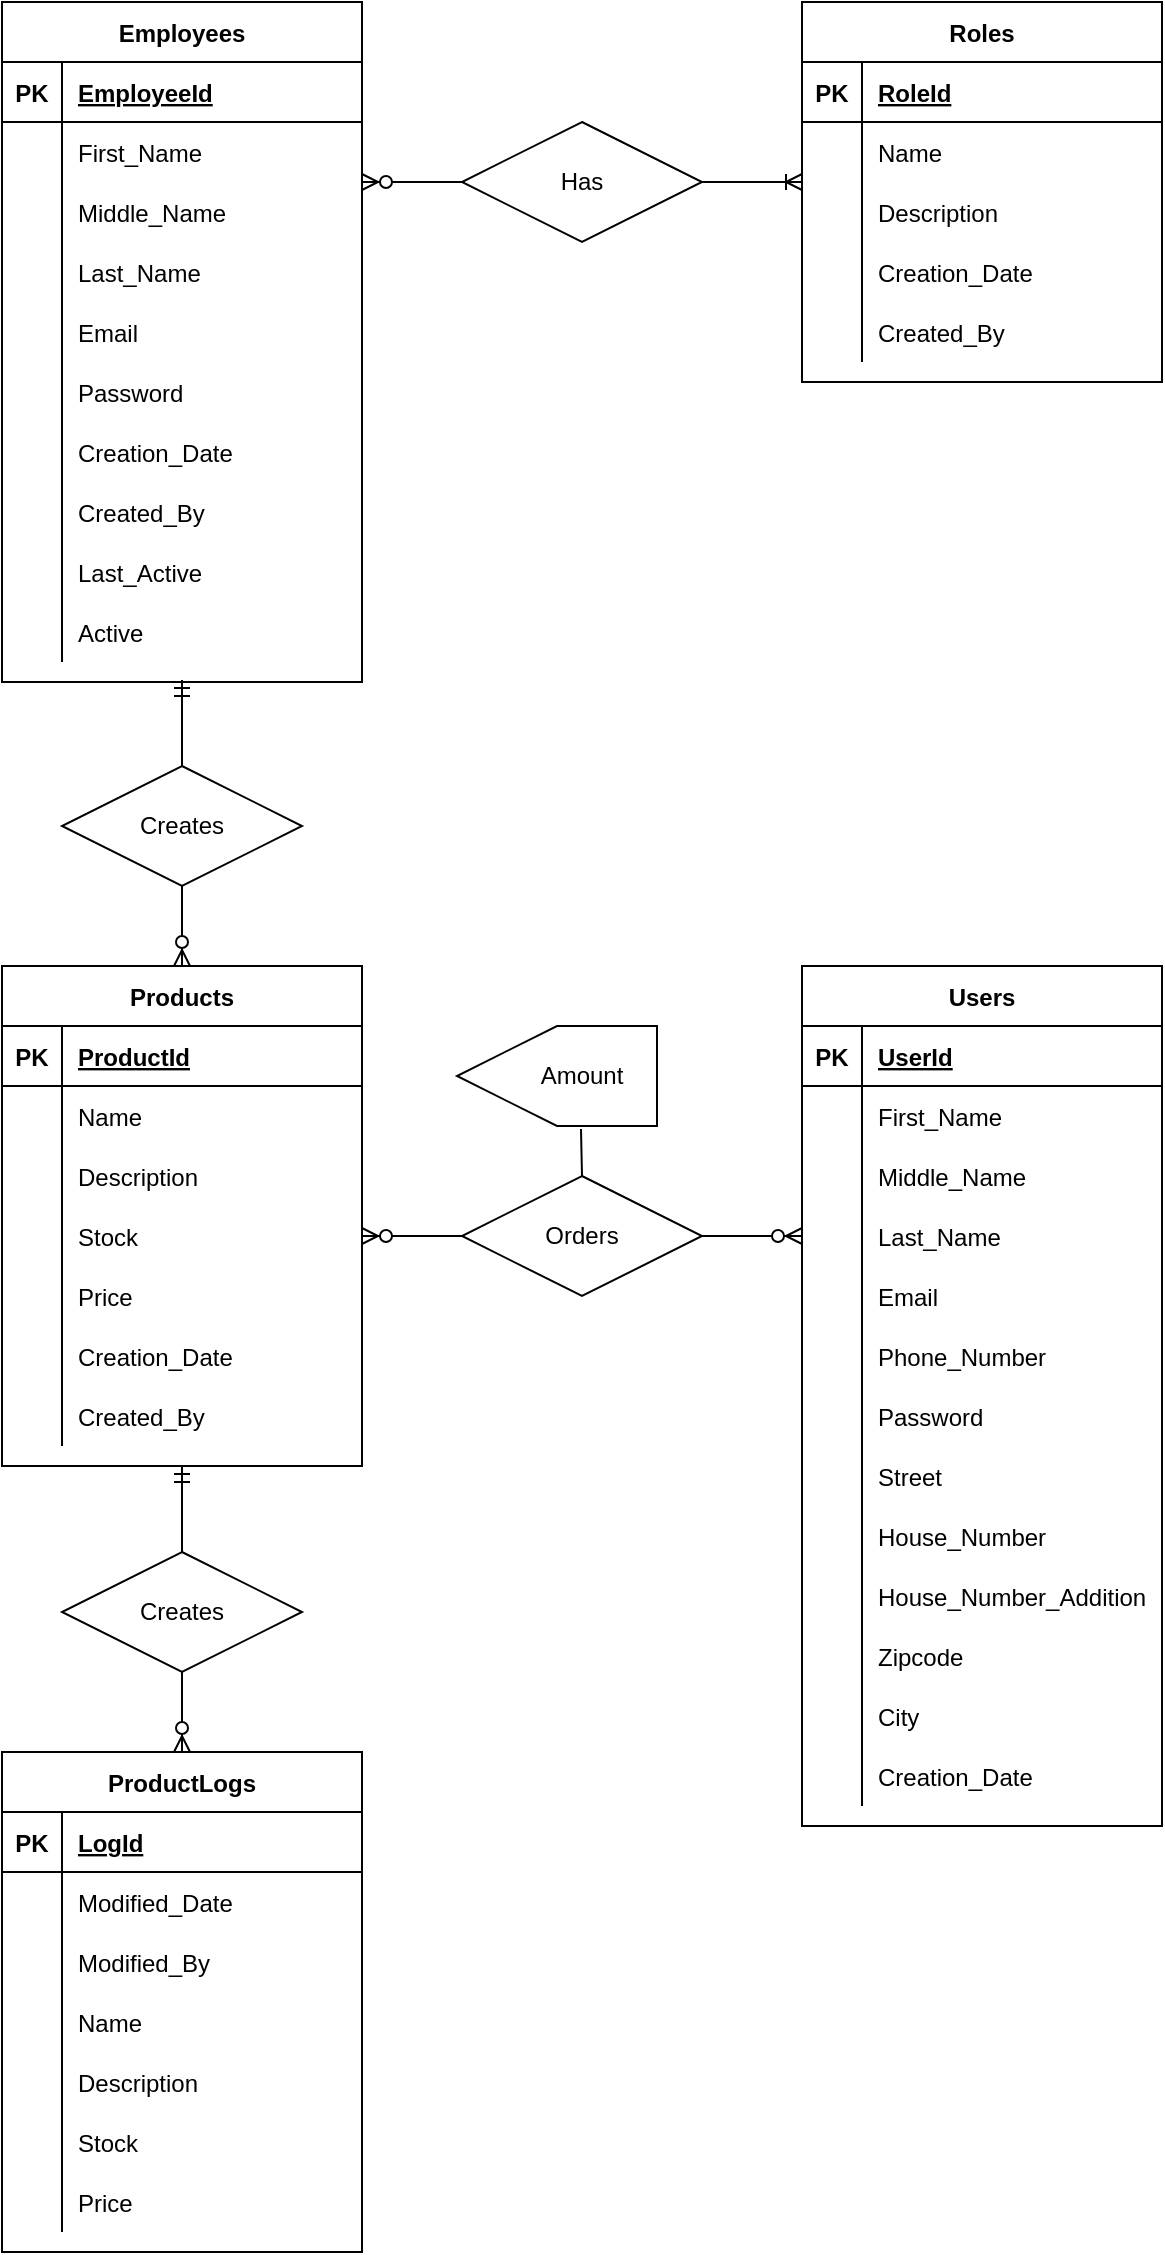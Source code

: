 <mxfile version="16.2.7" type="device"><diagram id="_Zger4VISy7Pmww8G07h" name="Page-1"><mxGraphModel dx="1284" dy="1162" grid="1" gridSize="10" guides="1" tooltips="1" connect="1" arrows="1" fold="1" page="1" pageScale="1" pageWidth="850" pageHeight="1100" math="0" shadow="0"><root><mxCell id="0"/><mxCell id="1" parent="0"/><mxCell id="qj6tdYfpitI4iJtTB6se-1" value="Employees" style="shape=table;startSize=30;container=1;collapsible=1;childLayout=tableLayout;fixedRows=1;rowLines=0;fontStyle=1;align=center;resizeLast=1;" vertex="1" parent="1"><mxGeometry x="40" y="40" width="180" height="340" as="geometry"/></mxCell><mxCell id="qj6tdYfpitI4iJtTB6se-2" value="" style="shape=tableRow;horizontal=0;startSize=0;swimlaneHead=0;swimlaneBody=0;fillColor=none;collapsible=0;dropTarget=0;points=[[0,0.5],[1,0.5]];portConstraint=eastwest;top=0;left=0;right=0;bottom=1;" vertex="1" parent="qj6tdYfpitI4iJtTB6se-1"><mxGeometry y="30" width="180" height="30" as="geometry"/></mxCell><mxCell id="qj6tdYfpitI4iJtTB6se-3" value="PK" style="shape=partialRectangle;connectable=0;fillColor=none;top=0;left=0;bottom=0;right=0;fontStyle=1;overflow=hidden;" vertex="1" parent="qj6tdYfpitI4iJtTB6se-2"><mxGeometry width="30" height="30" as="geometry"><mxRectangle width="30" height="30" as="alternateBounds"/></mxGeometry></mxCell><mxCell id="qj6tdYfpitI4iJtTB6se-4" value="EmployeeId" style="shape=partialRectangle;connectable=0;fillColor=none;top=0;left=0;bottom=0;right=0;align=left;spacingLeft=6;fontStyle=5;overflow=hidden;" vertex="1" parent="qj6tdYfpitI4iJtTB6se-2"><mxGeometry x="30" width="150" height="30" as="geometry"><mxRectangle width="150" height="30" as="alternateBounds"/></mxGeometry></mxCell><mxCell id="qj6tdYfpitI4iJtTB6se-5" value="" style="shape=tableRow;horizontal=0;startSize=0;swimlaneHead=0;swimlaneBody=0;fillColor=none;collapsible=0;dropTarget=0;points=[[0,0.5],[1,0.5]];portConstraint=eastwest;top=0;left=0;right=0;bottom=0;" vertex="1" parent="qj6tdYfpitI4iJtTB6se-1"><mxGeometry y="60" width="180" height="30" as="geometry"/></mxCell><mxCell id="qj6tdYfpitI4iJtTB6se-6" value="" style="shape=partialRectangle;connectable=0;fillColor=none;top=0;left=0;bottom=0;right=0;editable=1;overflow=hidden;" vertex="1" parent="qj6tdYfpitI4iJtTB6se-5"><mxGeometry width="30" height="30" as="geometry"><mxRectangle width="30" height="30" as="alternateBounds"/></mxGeometry></mxCell><mxCell id="qj6tdYfpitI4iJtTB6se-7" value="First_Name" style="shape=partialRectangle;connectable=0;fillColor=none;top=0;left=0;bottom=0;right=0;align=left;spacingLeft=6;overflow=hidden;" vertex="1" parent="qj6tdYfpitI4iJtTB6se-5"><mxGeometry x="30" width="150" height="30" as="geometry"><mxRectangle width="150" height="30" as="alternateBounds"/></mxGeometry></mxCell><mxCell id="qj6tdYfpitI4iJtTB6se-8" value="" style="shape=tableRow;horizontal=0;startSize=0;swimlaneHead=0;swimlaneBody=0;fillColor=none;collapsible=0;dropTarget=0;points=[[0,0.5],[1,0.5]];portConstraint=eastwest;top=0;left=0;right=0;bottom=0;" vertex="1" parent="qj6tdYfpitI4iJtTB6se-1"><mxGeometry y="90" width="180" height="30" as="geometry"/></mxCell><mxCell id="qj6tdYfpitI4iJtTB6se-9" value="" style="shape=partialRectangle;connectable=0;fillColor=none;top=0;left=0;bottom=0;right=0;editable=1;overflow=hidden;" vertex="1" parent="qj6tdYfpitI4iJtTB6se-8"><mxGeometry width="30" height="30" as="geometry"><mxRectangle width="30" height="30" as="alternateBounds"/></mxGeometry></mxCell><mxCell id="qj6tdYfpitI4iJtTB6se-10" value="Middle_Name" style="shape=partialRectangle;connectable=0;fillColor=none;top=0;left=0;bottom=0;right=0;align=left;spacingLeft=6;overflow=hidden;" vertex="1" parent="qj6tdYfpitI4iJtTB6se-8"><mxGeometry x="30" width="150" height="30" as="geometry"><mxRectangle width="150" height="30" as="alternateBounds"/></mxGeometry></mxCell><mxCell id="qj6tdYfpitI4iJtTB6se-11" value="" style="shape=tableRow;horizontal=0;startSize=0;swimlaneHead=0;swimlaneBody=0;fillColor=none;collapsible=0;dropTarget=0;points=[[0,0.5],[1,0.5]];portConstraint=eastwest;top=0;left=0;right=0;bottom=0;" vertex="1" parent="qj6tdYfpitI4iJtTB6se-1"><mxGeometry y="120" width="180" height="30" as="geometry"/></mxCell><mxCell id="qj6tdYfpitI4iJtTB6se-12" value="" style="shape=partialRectangle;connectable=0;fillColor=none;top=0;left=0;bottom=0;right=0;editable=1;overflow=hidden;" vertex="1" parent="qj6tdYfpitI4iJtTB6se-11"><mxGeometry width="30" height="30" as="geometry"><mxRectangle width="30" height="30" as="alternateBounds"/></mxGeometry></mxCell><mxCell id="qj6tdYfpitI4iJtTB6se-13" value="Last_Name" style="shape=partialRectangle;connectable=0;fillColor=none;top=0;left=0;bottom=0;right=0;align=left;spacingLeft=6;overflow=hidden;" vertex="1" parent="qj6tdYfpitI4iJtTB6se-11"><mxGeometry x="30" width="150" height="30" as="geometry"><mxRectangle width="150" height="30" as="alternateBounds"/></mxGeometry></mxCell><mxCell id="qj6tdYfpitI4iJtTB6se-126" value="" style="shape=tableRow;horizontal=0;startSize=0;swimlaneHead=0;swimlaneBody=0;fillColor=none;collapsible=0;dropTarget=0;points=[[0,0.5],[1,0.5]];portConstraint=eastwest;top=0;left=0;right=0;bottom=0;" vertex="1" parent="qj6tdYfpitI4iJtTB6se-1"><mxGeometry y="150" width="180" height="30" as="geometry"/></mxCell><mxCell id="qj6tdYfpitI4iJtTB6se-127" value="" style="shape=partialRectangle;connectable=0;fillColor=none;top=0;left=0;bottom=0;right=0;editable=1;overflow=hidden;" vertex="1" parent="qj6tdYfpitI4iJtTB6se-126"><mxGeometry width="30" height="30" as="geometry"><mxRectangle width="30" height="30" as="alternateBounds"/></mxGeometry></mxCell><mxCell id="qj6tdYfpitI4iJtTB6se-128" value="Email" style="shape=partialRectangle;connectable=0;fillColor=none;top=0;left=0;bottom=0;right=0;align=left;spacingLeft=6;overflow=hidden;" vertex="1" parent="qj6tdYfpitI4iJtTB6se-126"><mxGeometry x="30" width="150" height="30" as="geometry"><mxRectangle width="150" height="30" as="alternateBounds"/></mxGeometry></mxCell><mxCell id="qj6tdYfpitI4iJtTB6se-129" value="" style="shape=tableRow;horizontal=0;startSize=0;swimlaneHead=0;swimlaneBody=0;fillColor=none;collapsible=0;dropTarget=0;points=[[0,0.5],[1,0.5]];portConstraint=eastwest;top=0;left=0;right=0;bottom=0;" vertex="1" parent="qj6tdYfpitI4iJtTB6se-1"><mxGeometry y="180" width="180" height="30" as="geometry"/></mxCell><mxCell id="qj6tdYfpitI4iJtTB6se-130" value="" style="shape=partialRectangle;connectable=0;fillColor=none;top=0;left=0;bottom=0;right=0;editable=1;overflow=hidden;" vertex="1" parent="qj6tdYfpitI4iJtTB6se-129"><mxGeometry width="30" height="30" as="geometry"><mxRectangle width="30" height="30" as="alternateBounds"/></mxGeometry></mxCell><mxCell id="qj6tdYfpitI4iJtTB6se-131" value="Password" style="shape=partialRectangle;connectable=0;fillColor=none;top=0;left=0;bottom=0;right=0;align=left;spacingLeft=6;overflow=hidden;" vertex="1" parent="qj6tdYfpitI4iJtTB6se-129"><mxGeometry x="30" width="150" height="30" as="geometry"><mxRectangle width="150" height="30" as="alternateBounds"/></mxGeometry></mxCell><mxCell id="qj6tdYfpitI4iJtTB6se-132" value="" style="shape=tableRow;horizontal=0;startSize=0;swimlaneHead=0;swimlaneBody=0;fillColor=none;collapsible=0;dropTarget=0;points=[[0,0.5],[1,0.5]];portConstraint=eastwest;top=0;left=0;right=0;bottom=0;" vertex="1" parent="qj6tdYfpitI4iJtTB6se-1"><mxGeometry y="210" width="180" height="30" as="geometry"/></mxCell><mxCell id="qj6tdYfpitI4iJtTB6se-133" value="" style="shape=partialRectangle;connectable=0;fillColor=none;top=0;left=0;bottom=0;right=0;editable=1;overflow=hidden;" vertex="1" parent="qj6tdYfpitI4iJtTB6se-132"><mxGeometry width="30" height="30" as="geometry"><mxRectangle width="30" height="30" as="alternateBounds"/></mxGeometry></mxCell><mxCell id="qj6tdYfpitI4iJtTB6se-134" value="Creation_Date" style="shape=partialRectangle;connectable=0;fillColor=none;top=0;left=0;bottom=0;right=0;align=left;spacingLeft=6;overflow=hidden;" vertex="1" parent="qj6tdYfpitI4iJtTB6se-132"><mxGeometry x="30" width="150" height="30" as="geometry"><mxRectangle width="150" height="30" as="alternateBounds"/></mxGeometry></mxCell><mxCell id="qj6tdYfpitI4iJtTB6se-135" value="" style="shape=tableRow;horizontal=0;startSize=0;swimlaneHead=0;swimlaneBody=0;fillColor=none;collapsible=0;dropTarget=0;points=[[0,0.5],[1,0.5]];portConstraint=eastwest;top=0;left=0;right=0;bottom=0;" vertex="1" parent="qj6tdYfpitI4iJtTB6se-1"><mxGeometry y="240" width="180" height="30" as="geometry"/></mxCell><mxCell id="qj6tdYfpitI4iJtTB6se-136" value="" style="shape=partialRectangle;connectable=0;fillColor=none;top=0;left=0;bottom=0;right=0;editable=1;overflow=hidden;" vertex="1" parent="qj6tdYfpitI4iJtTB6se-135"><mxGeometry width="30" height="30" as="geometry"><mxRectangle width="30" height="30" as="alternateBounds"/></mxGeometry></mxCell><mxCell id="qj6tdYfpitI4iJtTB6se-137" value="Created_By" style="shape=partialRectangle;connectable=0;fillColor=none;top=0;left=0;bottom=0;right=0;align=left;spacingLeft=6;overflow=hidden;" vertex="1" parent="qj6tdYfpitI4iJtTB6se-135"><mxGeometry x="30" width="150" height="30" as="geometry"><mxRectangle width="150" height="30" as="alternateBounds"/></mxGeometry></mxCell><mxCell id="qj6tdYfpitI4iJtTB6se-138" value="" style="shape=tableRow;horizontal=0;startSize=0;swimlaneHead=0;swimlaneBody=0;fillColor=none;collapsible=0;dropTarget=0;points=[[0,0.5],[1,0.5]];portConstraint=eastwest;top=0;left=0;right=0;bottom=0;" vertex="1" parent="qj6tdYfpitI4iJtTB6se-1"><mxGeometry y="270" width="180" height="30" as="geometry"/></mxCell><mxCell id="qj6tdYfpitI4iJtTB6se-139" value="" style="shape=partialRectangle;connectable=0;fillColor=none;top=0;left=0;bottom=0;right=0;editable=1;overflow=hidden;" vertex="1" parent="qj6tdYfpitI4iJtTB6se-138"><mxGeometry width="30" height="30" as="geometry"><mxRectangle width="30" height="30" as="alternateBounds"/></mxGeometry></mxCell><mxCell id="qj6tdYfpitI4iJtTB6se-140" value="Last_Active" style="shape=partialRectangle;connectable=0;fillColor=none;top=0;left=0;bottom=0;right=0;align=left;spacingLeft=6;overflow=hidden;" vertex="1" parent="qj6tdYfpitI4iJtTB6se-138"><mxGeometry x="30" width="150" height="30" as="geometry"><mxRectangle width="150" height="30" as="alternateBounds"/></mxGeometry></mxCell><mxCell id="qj6tdYfpitI4iJtTB6se-141" value="" style="shape=tableRow;horizontal=0;startSize=0;swimlaneHead=0;swimlaneBody=0;fillColor=none;collapsible=0;dropTarget=0;points=[[0,0.5],[1,0.5]];portConstraint=eastwest;top=0;left=0;right=0;bottom=0;" vertex="1" parent="qj6tdYfpitI4iJtTB6se-1"><mxGeometry y="300" width="180" height="30" as="geometry"/></mxCell><mxCell id="qj6tdYfpitI4iJtTB6se-142" value="" style="shape=partialRectangle;connectable=0;fillColor=none;top=0;left=0;bottom=0;right=0;editable=1;overflow=hidden;" vertex="1" parent="qj6tdYfpitI4iJtTB6se-141"><mxGeometry width="30" height="30" as="geometry"><mxRectangle width="30" height="30" as="alternateBounds"/></mxGeometry></mxCell><mxCell id="qj6tdYfpitI4iJtTB6se-143" value="Active" style="shape=partialRectangle;connectable=0;fillColor=none;top=0;left=0;bottom=0;right=0;align=left;spacingLeft=6;overflow=hidden;" vertex="1" parent="qj6tdYfpitI4iJtTB6se-141"><mxGeometry x="30" width="150" height="30" as="geometry"><mxRectangle width="150" height="30" as="alternateBounds"/></mxGeometry></mxCell><mxCell id="qj6tdYfpitI4iJtTB6se-14" value="Roles" style="shape=table;startSize=30;container=1;collapsible=1;childLayout=tableLayout;fixedRows=1;rowLines=0;fontStyle=1;align=center;resizeLast=1;" vertex="1" parent="1"><mxGeometry x="440" y="40" width="180" height="190" as="geometry"/></mxCell><mxCell id="qj6tdYfpitI4iJtTB6se-15" value="" style="shape=tableRow;horizontal=0;startSize=0;swimlaneHead=0;swimlaneBody=0;fillColor=none;collapsible=0;dropTarget=0;points=[[0,0.5],[1,0.5]];portConstraint=eastwest;top=0;left=0;right=0;bottom=1;" vertex="1" parent="qj6tdYfpitI4iJtTB6se-14"><mxGeometry y="30" width="180" height="30" as="geometry"/></mxCell><mxCell id="qj6tdYfpitI4iJtTB6se-16" value="PK" style="shape=partialRectangle;connectable=0;fillColor=none;top=0;left=0;bottom=0;right=0;fontStyle=1;overflow=hidden;" vertex="1" parent="qj6tdYfpitI4iJtTB6se-15"><mxGeometry width="30" height="30" as="geometry"><mxRectangle width="30" height="30" as="alternateBounds"/></mxGeometry></mxCell><mxCell id="qj6tdYfpitI4iJtTB6se-17" value="RoleId" style="shape=partialRectangle;connectable=0;fillColor=none;top=0;left=0;bottom=0;right=0;align=left;spacingLeft=6;fontStyle=5;overflow=hidden;" vertex="1" parent="qj6tdYfpitI4iJtTB6se-15"><mxGeometry x="30" width="150" height="30" as="geometry"><mxRectangle width="150" height="30" as="alternateBounds"/></mxGeometry></mxCell><mxCell id="qj6tdYfpitI4iJtTB6se-18" value="" style="shape=tableRow;horizontal=0;startSize=0;swimlaneHead=0;swimlaneBody=0;fillColor=none;collapsible=0;dropTarget=0;points=[[0,0.5],[1,0.5]];portConstraint=eastwest;top=0;left=0;right=0;bottom=0;" vertex="1" parent="qj6tdYfpitI4iJtTB6se-14"><mxGeometry y="60" width="180" height="30" as="geometry"/></mxCell><mxCell id="qj6tdYfpitI4iJtTB6se-19" value="" style="shape=partialRectangle;connectable=0;fillColor=none;top=0;left=0;bottom=0;right=0;editable=1;overflow=hidden;" vertex="1" parent="qj6tdYfpitI4iJtTB6se-18"><mxGeometry width="30" height="30" as="geometry"><mxRectangle width="30" height="30" as="alternateBounds"/></mxGeometry></mxCell><mxCell id="qj6tdYfpitI4iJtTB6se-20" value="Name" style="shape=partialRectangle;connectable=0;fillColor=none;top=0;left=0;bottom=0;right=0;align=left;spacingLeft=6;overflow=hidden;" vertex="1" parent="qj6tdYfpitI4iJtTB6se-18"><mxGeometry x="30" width="150" height="30" as="geometry"><mxRectangle width="150" height="30" as="alternateBounds"/></mxGeometry></mxCell><mxCell id="qj6tdYfpitI4iJtTB6se-21" value="" style="shape=tableRow;horizontal=0;startSize=0;swimlaneHead=0;swimlaneBody=0;fillColor=none;collapsible=0;dropTarget=0;points=[[0,0.5],[1,0.5]];portConstraint=eastwest;top=0;left=0;right=0;bottom=0;" vertex="1" parent="qj6tdYfpitI4iJtTB6se-14"><mxGeometry y="90" width="180" height="30" as="geometry"/></mxCell><mxCell id="qj6tdYfpitI4iJtTB6se-22" value="" style="shape=partialRectangle;connectable=0;fillColor=none;top=0;left=0;bottom=0;right=0;editable=1;overflow=hidden;" vertex="1" parent="qj6tdYfpitI4iJtTB6se-21"><mxGeometry width="30" height="30" as="geometry"><mxRectangle width="30" height="30" as="alternateBounds"/></mxGeometry></mxCell><mxCell id="qj6tdYfpitI4iJtTB6se-23" value="Description" style="shape=partialRectangle;connectable=0;fillColor=none;top=0;left=0;bottom=0;right=0;align=left;spacingLeft=6;overflow=hidden;" vertex="1" parent="qj6tdYfpitI4iJtTB6se-21"><mxGeometry x="30" width="150" height="30" as="geometry"><mxRectangle width="150" height="30" as="alternateBounds"/></mxGeometry></mxCell><mxCell id="qj6tdYfpitI4iJtTB6se-24" value="" style="shape=tableRow;horizontal=0;startSize=0;swimlaneHead=0;swimlaneBody=0;fillColor=none;collapsible=0;dropTarget=0;points=[[0,0.5],[1,0.5]];portConstraint=eastwest;top=0;left=0;right=0;bottom=0;" vertex="1" parent="qj6tdYfpitI4iJtTB6se-14"><mxGeometry y="120" width="180" height="30" as="geometry"/></mxCell><mxCell id="qj6tdYfpitI4iJtTB6se-25" value="" style="shape=partialRectangle;connectable=0;fillColor=none;top=0;left=0;bottom=0;right=0;editable=1;overflow=hidden;" vertex="1" parent="qj6tdYfpitI4iJtTB6se-24"><mxGeometry width="30" height="30" as="geometry"><mxRectangle width="30" height="30" as="alternateBounds"/></mxGeometry></mxCell><mxCell id="qj6tdYfpitI4iJtTB6se-26" value="Creation_Date" style="shape=partialRectangle;connectable=0;fillColor=none;top=0;left=0;bottom=0;right=0;align=left;spacingLeft=6;overflow=hidden;" vertex="1" parent="qj6tdYfpitI4iJtTB6se-24"><mxGeometry x="30" width="150" height="30" as="geometry"><mxRectangle width="150" height="30" as="alternateBounds"/></mxGeometry></mxCell><mxCell id="qj6tdYfpitI4iJtTB6se-144" value="" style="shape=tableRow;horizontal=0;startSize=0;swimlaneHead=0;swimlaneBody=0;fillColor=none;collapsible=0;dropTarget=0;points=[[0,0.5],[1,0.5]];portConstraint=eastwest;top=0;left=0;right=0;bottom=0;" vertex="1" parent="qj6tdYfpitI4iJtTB6se-14"><mxGeometry y="150" width="180" height="30" as="geometry"/></mxCell><mxCell id="qj6tdYfpitI4iJtTB6se-145" value="" style="shape=partialRectangle;connectable=0;fillColor=none;top=0;left=0;bottom=0;right=0;editable=1;overflow=hidden;" vertex="1" parent="qj6tdYfpitI4iJtTB6se-144"><mxGeometry width="30" height="30" as="geometry"><mxRectangle width="30" height="30" as="alternateBounds"/></mxGeometry></mxCell><mxCell id="qj6tdYfpitI4iJtTB6se-146" value="Created_By" style="shape=partialRectangle;connectable=0;fillColor=none;top=0;left=0;bottom=0;right=0;align=left;spacingLeft=6;overflow=hidden;" vertex="1" parent="qj6tdYfpitI4iJtTB6se-144"><mxGeometry x="30" width="150" height="30" as="geometry"><mxRectangle width="150" height="30" as="alternateBounds"/></mxGeometry></mxCell><mxCell id="qj6tdYfpitI4iJtTB6se-28" value="Users" style="shape=table;startSize=30;container=1;collapsible=1;childLayout=tableLayout;fixedRows=1;rowLines=0;fontStyle=1;align=center;resizeLast=1;" vertex="1" parent="1"><mxGeometry x="440.0" y="522" width="180" height="430" as="geometry"/></mxCell><mxCell id="qj6tdYfpitI4iJtTB6se-29" value="" style="shape=tableRow;horizontal=0;startSize=0;swimlaneHead=0;swimlaneBody=0;fillColor=none;collapsible=0;dropTarget=0;points=[[0,0.5],[1,0.5]];portConstraint=eastwest;top=0;left=0;right=0;bottom=1;" vertex="1" parent="qj6tdYfpitI4iJtTB6se-28"><mxGeometry y="30" width="180" height="30" as="geometry"/></mxCell><mxCell id="qj6tdYfpitI4iJtTB6se-30" value="PK" style="shape=partialRectangle;connectable=0;fillColor=none;top=0;left=0;bottom=0;right=0;fontStyle=1;overflow=hidden;" vertex="1" parent="qj6tdYfpitI4iJtTB6se-29"><mxGeometry width="30" height="30" as="geometry"><mxRectangle width="30" height="30" as="alternateBounds"/></mxGeometry></mxCell><mxCell id="qj6tdYfpitI4iJtTB6se-31" value="UserId" style="shape=partialRectangle;connectable=0;fillColor=none;top=0;left=0;bottom=0;right=0;align=left;spacingLeft=6;fontStyle=5;overflow=hidden;" vertex="1" parent="qj6tdYfpitI4iJtTB6se-29"><mxGeometry x="30" width="150" height="30" as="geometry"><mxRectangle width="150" height="30" as="alternateBounds"/></mxGeometry></mxCell><mxCell id="qj6tdYfpitI4iJtTB6se-32" value="" style="shape=tableRow;horizontal=0;startSize=0;swimlaneHead=0;swimlaneBody=0;fillColor=none;collapsible=0;dropTarget=0;points=[[0,0.5],[1,0.5]];portConstraint=eastwest;top=0;left=0;right=0;bottom=0;" vertex="1" parent="qj6tdYfpitI4iJtTB6se-28"><mxGeometry y="60" width="180" height="30" as="geometry"/></mxCell><mxCell id="qj6tdYfpitI4iJtTB6se-33" value="" style="shape=partialRectangle;connectable=0;fillColor=none;top=0;left=0;bottom=0;right=0;editable=1;overflow=hidden;" vertex="1" parent="qj6tdYfpitI4iJtTB6se-32"><mxGeometry width="30" height="30" as="geometry"><mxRectangle width="30" height="30" as="alternateBounds"/></mxGeometry></mxCell><mxCell id="qj6tdYfpitI4iJtTB6se-34" value="First_Name" style="shape=partialRectangle;connectable=0;fillColor=none;top=0;left=0;bottom=0;right=0;align=left;spacingLeft=6;overflow=hidden;" vertex="1" parent="qj6tdYfpitI4iJtTB6se-32"><mxGeometry x="30" width="150" height="30" as="geometry"><mxRectangle width="150" height="30" as="alternateBounds"/></mxGeometry></mxCell><mxCell id="qj6tdYfpitI4iJtTB6se-35" value="" style="shape=tableRow;horizontal=0;startSize=0;swimlaneHead=0;swimlaneBody=0;fillColor=none;collapsible=0;dropTarget=0;points=[[0,0.5],[1,0.5]];portConstraint=eastwest;top=0;left=0;right=0;bottom=0;" vertex="1" parent="qj6tdYfpitI4iJtTB6se-28"><mxGeometry y="90" width="180" height="30" as="geometry"/></mxCell><mxCell id="qj6tdYfpitI4iJtTB6se-36" value="" style="shape=partialRectangle;connectable=0;fillColor=none;top=0;left=0;bottom=0;right=0;editable=1;overflow=hidden;" vertex="1" parent="qj6tdYfpitI4iJtTB6se-35"><mxGeometry width="30" height="30" as="geometry"><mxRectangle width="30" height="30" as="alternateBounds"/></mxGeometry></mxCell><mxCell id="qj6tdYfpitI4iJtTB6se-37" value="Middle_Name" style="shape=partialRectangle;connectable=0;fillColor=none;top=0;left=0;bottom=0;right=0;align=left;spacingLeft=6;overflow=hidden;" vertex="1" parent="qj6tdYfpitI4iJtTB6se-35"><mxGeometry x="30" width="150" height="30" as="geometry"><mxRectangle width="150" height="30" as="alternateBounds"/></mxGeometry></mxCell><mxCell id="qj6tdYfpitI4iJtTB6se-38" value="" style="shape=tableRow;horizontal=0;startSize=0;swimlaneHead=0;swimlaneBody=0;fillColor=none;collapsible=0;dropTarget=0;points=[[0,0.5],[1,0.5]];portConstraint=eastwest;top=0;left=0;right=0;bottom=0;" vertex="1" parent="qj6tdYfpitI4iJtTB6se-28"><mxGeometry y="120" width="180" height="30" as="geometry"/></mxCell><mxCell id="qj6tdYfpitI4iJtTB6se-39" value="" style="shape=partialRectangle;connectable=0;fillColor=none;top=0;left=0;bottom=0;right=0;editable=1;overflow=hidden;" vertex="1" parent="qj6tdYfpitI4iJtTB6se-38"><mxGeometry width="30" height="30" as="geometry"><mxRectangle width="30" height="30" as="alternateBounds"/></mxGeometry></mxCell><mxCell id="qj6tdYfpitI4iJtTB6se-40" value="Last_Name" style="shape=partialRectangle;connectable=0;fillColor=none;top=0;left=0;bottom=0;right=0;align=left;spacingLeft=6;overflow=hidden;" vertex="1" parent="qj6tdYfpitI4iJtTB6se-38"><mxGeometry x="30" width="150" height="30" as="geometry"><mxRectangle width="150" height="30" as="alternateBounds"/></mxGeometry></mxCell><mxCell id="qj6tdYfpitI4iJtTB6se-159" value="" style="shape=tableRow;horizontal=0;startSize=0;swimlaneHead=0;swimlaneBody=0;fillColor=none;collapsible=0;dropTarget=0;points=[[0,0.5],[1,0.5]];portConstraint=eastwest;top=0;left=0;right=0;bottom=0;" vertex="1" parent="qj6tdYfpitI4iJtTB6se-28"><mxGeometry y="150" width="180" height="30" as="geometry"/></mxCell><mxCell id="qj6tdYfpitI4iJtTB6se-160" value="" style="shape=partialRectangle;connectable=0;fillColor=none;top=0;left=0;bottom=0;right=0;editable=1;overflow=hidden;" vertex="1" parent="qj6tdYfpitI4iJtTB6se-159"><mxGeometry width="30" height="30" as="geometry"><mxRectangle width="30" height="30" as="alternateBounds"/></mxGeometry></mxCell><mxCell id="qj6tdYfpitI4iJtTB6se-161" value="Email" style="shape=partialRectangle;connectable=0;fillColor=none;top=0;left=0;bottom=0;right=0;align=left;spacingLeft=6;overflow=hidden;" vertex="1" parent="qj6tdYfpitI4iJtTB6se-159"><mxGeometry x="30" width="150" height="30" as="geometry"><mxRectangle width="150" height="30" as="alternateBounds"/></mxGeometry></mxCell><mxCell id="qj6tdYfpitI4iJtTB6se-162" value="" style="shape=tableRow;horizontal=0;startSize=0;swimlaneHead=0;swimlaneBody=0;fillColor=none;collapsible=0;dropTarget=0;points=[[0,0.5],[1,0.5]];portConstraint=eastwest;top=0;left=0;right=0;bottom=0;" vertex="1" parent="qj6tdYfpitI4iJtTB6se-28"><mxGeometry y="180" width="180" height="30" as="geometry"/></mxCell><mxCell id="qj6tdYfpitI4iJtTB6se-163" value="" style="shape=partialRectangle;connectable=0;fillColor=none;top=0;left=0;bottom=0;right=0;editable=1;overflow=hidden;" vertex="1" parent="qj6tdYfpitI4iJtTB6se-162"><mxGeometry width="30" height="30" as="geometry"><mxRectangle width="30" height="30" as="alternateBounds"/></mxGeometry></mxCell><mxCell id="qj6tdYfpitI4iJtTB6se-164" value="Phone_Number" style="shape=partialRectangle;connectable=0;fillColor=none;top=0;left=0;bottom=0;right=0;align=left;spacingLeft=6;overflow=hidden;" vertex="1" parent="qj6tdYfpitI4iJtTB6se-162"><mxGeometry x="30" width="150" height="30" as="geometry"><mxRectangle width="150" height="30" as="alternateBounds"/></mxGeometry></mxCell><mxCell id="qj6tdYfpitI4iJtTB6se-165" value="" style="shape=tableRow;horizontal=0;startSize=0;swimlaneHead=0;swimlaneBody=0;fillColor=none;collapsible=0;dropTarget=0;points=[[0,0.5],[1,0.5]];portConstraint=eastwest;top=0;left=0;right=0;bottom=0;" vertex="1" parent="qj6tdYfpitI4iJtTB6se-28"><mxGeometry y="210" width="180" height="30" as="geometry"/></mxCell><mxCell id="qj6tdYfpitI4iJtTB6se-166" value="" style="shape=partialRectangle;connectable=0;fillColor=none;top=0;left=0;bottom=0;right=0;editable=1;overflow=hidden;" vertex="1" parent="qj6tdYfpitI4iJtTB6se-165"><mxGeometry width="30" height="30" as="geometry"><mxRectangle width="30" height="30" as="alternateBounds"/></mxGeometry></mxCell><mxCell id="qj6tdYfpitI4iJtTB6se-167" value="Password" style="shape=partialRectangle;connectable=0;fillColor=none;top=0;left=0;bottom=0;right=0;align=left;spacingLeft=6;overflow=hidden;" vertex="1" parent="qj6tdYfpitI4iJtTB6se-165"><mxGeometry x="30" width="150" height="30" as="geometry"><mxRectangle width="150" height="30" as="alternateBounds"/></mxGeometry></mxCell><mxCell id="qj6tdYfpitI4iJtTB6se-168" value="" style="shape=tableRow;horizontal=0;startSize=0;swimlaneHead=0;swimlaneBody=0;fillColor=none;collapsible=0;dropTarget=0;points=[[0,0.5],[1,0.5]];portConstraint=eastwest;top=0;left=0;right=0;bottom=0;" vertex="1" parent="qj6tdYfpitI4iJtTB6se-28"><mxGeometry y="240" width="180" height="30" as="geometry"/></mxCell><mxCell id="qj6tdYfpitI4iJtTB6se-169" value="" style="shape=partialRectangle;connectable=0;fillColor=none;top=0;left=0;bottom=0;right=0;editable=1;overflow=hidden;" vertex="1" parent="qj6tdYfpitI4iJtTB6se-168"><mxGeometry width="30" height="30" as="geometry"><mxRectangle width="30" height="30" as="alternateBounds"/></mxGeometry></mxCell><mxCell id="qj6tdYfpitI4iJtTB6se-170" value="Street" style="shape=partialRectangle;connectable=0;fillColor=none;top=0;left=0;bottom=0;right=0;align=left;spacingLeft=6;overflow=hidden;" vertex="1" parent="qj6tdYfpitI4iJtTB6se-168"><mxGeometry x="30" width="150" height="30" as="geometry"><mxRectangle width="150" height="30" as="alternateBounds"/></mxGeometry></mxCell><mxCell id="qj6tdYfpitI4iJtTB6se-171" value="" style="shape=tableRow;horizontal=0;startSize=0;swimlaneHead=0;swimlaneBody=0;fillColor=none;collapsible=0;dropTarget=0;points=[[0,0.5],[1,0.5]];portConstraint=eastwest;top=0;left=0;right=0;bottom=0;" vertex="1" parent="qj6tdYfpitI4iJtTB6se-28"><mxGeometry y="270" width="180" height="30" as="geometry"/></mxCell><mxCell id="qj6tdYfpitI4iJtTB6se-172" value="" style="shape=partialRectangle;connectable=0;fillColor=none;top=0;left=0;bottom=0;right=0;editable=1;overflow=hidden;" vertex="1" parent="qj6tdYfpitI4iJtTB6se-171"><mxGeometry width="30" height="30" as="geometry"><mxRectangle width="30" height="30" as="alternateBounds"/></mxGeometry></mxCell><mxCell id="qj6tdYfpitI4iJtTB6se-173" value="House_Number" style="shape=partialRectangle;connectable=0;fillColor=none;top=0;left=0;bottom=0;right=0;align=left;spacingLeft=6;overflow=hidden;" vertex="1" parent="qj6tdYfpitI4iJtTB6se-171"><mxGeometry x="30" width="150" height="30" as="geometry"><mxRectangle width="150" height="30" as="alternateBounds"/></mxGeometry></mxCell><mxCell id="qj6tdYfpitI4iJtTB6se-174" value="" style="shape=tableRow;horizontal=0;startSize=0;swimlaneHead=0;swimlaneBody=0;fillColor=none;collapsible=0;dropTarget=0;points=[[0,0.5],[1,0.5]];portConstraint=eastwest;top=0;left=0;right=0;bottom=0;" vertex="1" parent="qj6tdYfpitI4iJtTB6se-28"><mxGeometry y="300" width="180" height="30" as="geometry"/></mxCell><mxCell id="qj6tdYfpitI4iJtTB6se-175" value="" style="shape=partialRectangle;connectable=0;fillColor=none;top=0;left=0;bottom=0;right=0;editable=1;overflow=hidden;" vertex="1" parent="qj6tdYfpitI4iJtTB6se-174"><mxGeometry width="30" height="30" as="geometry"><mxRectangle width="30" height="30" as="alternateBounds"/></mxGeometry></mxCell><mxCell id="qj6tdYfpitI4iJtTB6se-176" value="House_Number_Addition" style="shape=partialRectangle;connectable=0;fillColor=none;top=0;left=0;bottom=0;right=0;align=left;spacingLeft=6;overflow=hidden;" vertex="1" parent="qj6tdYfpitI4iJtTB6se-174"><mxGeometry x="30" width="150" height="30" as="geometry"><mxRectangle width="150" height="30" as="alternateBounds"/></mxGeometry></mxCell><mxCell id="qj6tdYfpitI4iJtTB6se-177" value="" style="shape=tableRow;horizontal=0;startSize=0;swimlaneHead=0;swimlaneBody=0;fillColor=none;collapsible=0;dropTarget=0;points=[[0,0.5],[1,0.5]];portConstraint=eastwest;top=0;left=0;right=0;bottom=0;" vertex="1" parent="qj6tdYfpitI4iJtTB6se-28"><mxGeometry y="330" width="180" height="30" as="geometry"/></mxCell><mxCell id="qj6tdYfpitI4iJtTB6se-178" value="" style="shape=partialRectangle;connectable=0;fillColor=none;top=0;left=0;bottom=0;right=0;editable=1;overflow=hidden;" vertex="1" parent="qj6tdYfpitI4iJtTB6se-177"><mxGeometry width="30" height="30" as="geometry"><mxRectangle width="30" height="30" as="alternateBounds"/></mxGeometry></mxCell><mxCell id="qj6tdYfpitI4iJtTB6se-179" value="Zipcode" style="shape=partialRectangle;connectable=0;fillColor=none;top=0;left=0;bottom=0;right=0;align=left;spacingLeft=6;overflow=hidden;" vertex="1" parent="qj6tdYfpitI4iJtTB6se-177"><mxGeometry x="30" width="150" height="30" as="geometry"><mxRectangle width="150" height="30" as="alternateBounds"/></mxGeometry></mxCell><mxCell id="qj6tdYfpitI4iJtTB6se-193" value="" style="shape=tableRow;horizontal=0;startSize=0;swimlaneHead=0;swimlaneBody=0;fillColor=none;collapsible=0;dropTarget=0;points=[[0,0.5],[1,0.5]];portConstraint=eastwest;top=0;left=0;right=0;bottom=0;" vertex="1" parent="qj6tdYfpitI4iJtTB6se-28"><mxGeometry y="360" width="180" height="30" as="geometry"/></mxCell><mxCell id="qj6tdYfpitI4iJtTB6se-194" value="" style="shape=partialRectangle;connectable=0;fillColor=none;top=0;left=0;bottom=0;right=0;editable=1;overflow=hidden;" vertex="1" parent="qj6tdYfpitI4iJtTB6se-193"><mxGeometry width="30" height="30" as="geometry"><mxRectangle width="30" height="30" as="alternateBounds"/></mxGeometry></mxCell><mxCell id="qj6tdYfpitI4iJtTB6se-195" value="City" style="shape=partialRectangle;connectable=0;fillColor=none;top=0;left=0;bottom=0;right=0;align=left;spacingLeft=6;overflow=hidden;" vertex="1" parent="qj6tdYfpitI4iJtTB6se-193"><mxGeometry x="30" width="150" height="30" as="geometry"><mxRectangle width="150" height="30" as="alternateBounds"/></mxGeometry></mxCell><mxCell id="qj6tdYfpitI4iJtTB6se-196" value="" style="shape=tableRow;horizontal=0;startSize=0;swimlaneHead=0;swimlaneBody=0;fillColor=none;collapsible=0;dropTarget=0;points=[[0,0.5],[1,0.5]];portConstraint=eastwest;top=0;left=0;right=0;bottom=0;" vertex="1" parent="qj6tdYfpitI4iJtTB6se-28"><mxGeometry y="390" width="180" height="30" as="geometry"/></mxCell><mxCell id="qj6tdYfpitI4iJtTB6se-197" value="" style="shape=partialRectangle;connectable=0;fillColor=none;top=0;left=0;bottom=0;right=0;editable=1;overflow=hidden;" vertex="1" parent="qj6tdYfpitI4iJtTB6se-196"><mxGeometry width="30" height="30" as="geometry"><mxRectangle width="30" height="30" as="alternateBounds"/></mxGeometry></mxCell><mxCell id="qj6tdYfpitI4iJtTB6se-198" value="Creation_Date" style="shape=partialRectangle;connectable=0;fillColor=none;top=0;left=0;bottom=0;right=0;align=left;spacingLeft=6;overflow=hidden;" vertex="1" parent="qj6tdYfpitI4iJtTB6se-196"><mxGeometry x="30" width="150" height="30" as="geometry"><mxRectangle width="150" height="30" as="alternateBounds"/></mxGeometry></mxCell><mxCell id="qj6tdYfpitI4iJtTB6se-69" value="Products" style="shape=table;startSize=30;container=1;collapsible=1;childLayout=tableLayout;fixedRows=1;rowLines=0;fontStyle=1;align=center;resizeLast=1;" vertex="1" parent="1"><mxGeometry x="40" y="522" width="180" height="250" as="geometry"/></mxCell><mxCell id="qj6tdYfpitI4iJtTB6se-70" value="" style="shape=tableRow;horizontal=0;startSize=0;swimlaneHead=0;swimlaneBody=0;fillColor=none;collapsible=0;dropTarget=0;points=[[0,0.5],[1,0.5]];portConstraint=eastwest;top=0;left=0;right=0;bottom=1;" vertex="1" parent="qj6tdYfpitI4iJtTB6se-69"><mxGeometry y="30" width="180" height="30" as="geometry"/></mxCell><mxCell id="qj6tdYfpitI4iJtTB6se-71" value="PK" style="shape=partialRectangle;connectable=0;fillColor=none;top=0;left=0;bottom=0;right=0;fontStyle=1;overflow=hidden;" vertex="1" parent="qj6tdYfpitI4iJtTB6se-70"><mxGeometry width="30" height="30" as="geometry"><mxRectangle width="30" height="30" as="alternateBounds"/></mxGeometry></mxCell><mxCell id="qj6tdYfpitI4iJtTB6se-72" value="ProductId" style="shape=partialRectangle;connectable=0;fillColor=none;top=0;left=0;bottom=0;right=0;align=left;spacingLeft=6;fontStyle=5;overflow=hidden;" vertex="1" parent="qj6tdYfpitI4iJtTB6se-70"><mxGeometry x="30" width="150" height="30" as="geometry"><mxRectangle width="150" height="30" as="alternateBounds"/></mxGeometry></mxCell><mxCell id="qj6tdYfpitI4iJtTB6se-73" value="" style="shape=tableRow;horizontal=0;startSize=0;swimlaneHead=0;swimlaneBody=0;fillColor=none;collapsible=0;dropTarget=0;points=[[0,0.5],[1,0.5]];portConstraint=eastwest;top=0;left=0;right=0;bottom=0;" vertex="1" parent="qj6tdYfpitI4iJtTB6se-69"><mxGeometry y="60" width="180" height="30" as="geometry"/></mxCell><mxCell id="qj6tdYfpitI4iJtTB6se-74" value="" style="shape=partialRectangle;connectable=0;fillColor=none;top=0;left=0;bottom=0;right=0;editable=1;overflow=hidden;" vertex="1" parent="qj6tdYfpitI4iJtTB6se-73"><mxGeometry width="30" height="30" as="geometry"><mxRectangle width="30" height="30" as="alternateBounds"/></mxGeometry></mxCell><mxCell id="qj6tdYfpitI4iJtTB6se-75" value="Name" style="shape=partialRectangle;connectable=0;fillColor=none;top=0;left=0;bottom=0;right=0;align=left;spacingLeft=6;overflow=hidden;" vertex="1" parent="qj6tdYfpitI4iJtTB6se-73"><mxGeometry x="30" width="150" height="30" as="geometry"><mxRectangle width="150" height="30" as="alternateBounds"/></mxGeometry></mxCell><mxCell id="qj6tdYfpitI4iJtTB6se-76" value="" style="shape=tableRow;horizontal=0;startSize=0;swimlaneHead=0;swimlaneBody=0;fillColor=none;collapsible=0;dropTarget=0;points=[[0,0.5],[1,0.5]];portConstraint=eastwest;top=0;left=0;right=0;bottom=0;" vertex="1" parent="qj6tdYfpitI4iJtTB6se-69"><mxGeometry y="90" width="180" height="30" as="geometry"/></mxCell><mxCell id="qj6tdYfpitI4iJtTB6se-77" value="" style="shape=partialRectangle;connectable=0;fillColor=none;top=0;left=0;bottom=0;right=0;editable=1;overflow=hidden;" vertex="1" parent="qj6tdYfpitI4iJtTB6se-76"><mxGeometry width="30" height="30" as="geometry"><mxRectangle width="30" height="30" as="alternateBounds"/></mxGeometry></mxCell><mxCell id="qj6tdYfpitI4iJtTB6se-78" value="Description" style="shape=partialRectangle;connectable=0;fillColor=none;top=0;left=0;bottom=0;right=0;align=left;spacingLeft=6;overflow=hidden;" vertex="1" parent="qj6tdYfpitI4iJtTB6se-76"><mxGeometry x="30" width="150" height="30" as="geometry"><mxRectangle width="150" height="30" as="alternateBounds"/></mxGeometry></mxCell><mxCell id="qj6tdYfpitI4iJtTB6se-79" value="" style="shape=tableRow;horizontal=0;startSize=0;swimlaneHead=0;swimlaneBody=0;fillColor=none;collapsible=0;dropTarget=0;points=[[0,0.5],[1,0.5]];portConstraint=eastwest;top=0;left=0;right=0;bottom=0;" vertex="1" parent="qj6tdYfpitI4iJtTB6se-69"><mxGeometry y="120" width="180" height="30" as="geometry"/></mxCell><mxCell id="qj6tdYfpitI4iJtTB6se-80" value="" style="shape=partialRectangle;connectable=0;fillColor=none;top=0;left=0;bottom=0;right=0;editable=1;overflow=hidden;" vertex="1" parent="qj6tdYfpitI4iJtTB6se-79"><mxGeometry width="30" height="30" as="geometry"><mxRectangle width="30" height="30" as="alternateBounds"/></mxGeometry></mxCell><mxCell id="qj6tdYfpitI4iJtTB6se-81" value="Stock" style="shape=partialRectangle;connectable=0;fillColor=none;top=0;left=0;bottom=0;right=0;align=left;spacingLeft=6;overflow=hidden;" vertex="1" parent="qj6tdYfpitI4iJtTB6se-79"><mxGeometry x="30" width="150" height="30" as="geometry"><mxRectangle width="150" height="30" as="alternateBounds"/></mxGeometry></mxCell><mxCell id="qj6tdYfpitI4iJtTB6se-147" value="" style="shape=tableRow;horizontal=0;startSize=0;swimlaneHead=0;swimlaneBody=0;fillColor=none;collapsible=0;dropTarget=0;points=[[0,0.5],[1,0.5]];portConstraint=eastwest;top=0;left=0;right=0;bottom=0;" vertex="1" parent="qj6tdYfpitI4iJtTB6se-69"><mxGeometry y="150" width="180" height="30" as="geometry"/></mxCell><mxCell id="qj6tdYfpitI4iJtTB6se-148" value="" style="shape=partialRectangle;connectable=0;fillColor=none;top=0;left=0;bottom=0;right=0;editable=1;overflow=hidden;" vertex="1" parent="qj6tdYfpitI4iJtTB6se-147"><mxGeometry width="30" height="30" as="geometry"><mxRectangle width="30" height="30" as="alternateBounds"/></mxGeometry></mxCell><mxCell id="qj6tdYfpitI4iJtTB6se-149" value="Price" style="shape=partialRectangle;connectable=0;fillColor=none;top=0;left=0;bottom=0;right=0;align=left;spacingLeft=6;overflow=hidden;" vertex="1" parent="qj6tdYfpitI4iJtTB6se-147"><mxGeometry x="30" width="150" height="30" as="geometry"><mxRectangle width="150" height="30" as="alternateBounds"/></mxGeometry></mxCell><mxCell id="qj6tdYfpitI4iJtTB6se-150" value="" style="shape=tableRow;horizontal=0;startSize=0;swimlaneHead=0;swimlaneBody=0;fillColor=none;collapsible=0;dropTarget=0;points=[[0,0.5],[1,0.5]];portConstraint=eastwest;top=0;left=0;right=0;bottom=0;" vertex="1" parent="qj6tdYfpitI4iJtTB6se-69"><mxGeometry y="180" width="180" height="30" as="geometry"/></mxCell><mxCell id="qj6tdYfpitI4iJtTB6se-151" value="" style="shape=partialRectangle;connectable=0;fillColor=none;top=0;left=0;bottom=0;right=0;editable=1;overflow=hidden;" vertex="1" parent="qj6tdYfpitI4iJtTB6se-150"><mxGeometry width="30" height="30" as="geometry"><mxRectangle width="30" height="30" as="alternateBounds"/></mxGeometry></mxCell><mxCell id="qj6tdYfpitI4iJtTB6se-152" value="Creation_Date" style="shape=partialRectangle;connectable=0;fillColor=none;top=0;left=0;bottom=0;right=0;align=left;spacingLeft=6;overflow=hidden;" vertex="1" parent="qj6tdYfpitI4iJtTB6se-150"><mxGeometry x="30" width="150" height="30" as="geometry"><mxRectangle width="150" height="30" as="alternateBounds"/></mxGeometry></mxCell><mxCell id="qj6tdYfpitI4iJtTB6se-153" value="" style="shape=tableRow;horizontal=0;startSize=0;swimlaneHead=0;swimlaneBody=0;fillColor=none;collapsible=0;dropTarget=0;points=[[0,0.5],[1,0.5]];portConstraint=eastwest;top=0;left=0;right=0;bottom=0;" vertex="1" parent="qj6tdYfpitI4iJtTB6se-69"><mxGeometry y="210" width="180" height="30" as="geometry"/></mxCell><mxCell id="qj6tdYfpitI4iJtTB6se-154" value="" style="shape=partialRectangle;connectable=0;fillColor=none;top=0;left=0;bottom=0;right=0;editable=1;overflow=hidden;" vertex="1" parent="qj6tdYfpitI4iJtTB6se-153"><mxGeometry width="30" height="30" as="geometry"><mxRectangle width="30" height="30" as="alternateBounds"/></mxGeometry></mxCell><mxCell id="qj6tdYfpitI4iJtTB6se-155" value="Created_By" style="shape=partialRectangle;connectable=0;fillColor=none;top=0;left=0;bottom=0;right=0;align=left;spacingLeft=6;overflow=hidden;" vertex="1" parent="qj6tdYfpitI4iJtTB6se-153"><mxGeometry x="30" width="150" height="30" as="geometry"><mxRectangle width="150" height="30" as="alternateBounds"/></mxGeometry></mxCell><mxCell id="qj6tdYfpitI4iJtTB6se-83" value="ProductLogs" style="shape=table;startSize=30;container=1;collapsible=1;childLayout=tableLayout;fixedRows=1;rowLines=0;fontStyle=1;align=center;resizeLast=1;" vertex="1" parent="1"><mxGeometry x="40" y="915" width="180" height="250" as="geometry"/></mxCell><mxCell id="qj6tdYfpitI4iJtTB6se-84" value="" style="shape=tableRow;horizontal=0;startSize=0;swimlaneHead=0;swimlaneBody=0;fillColor=none;collapsible=0;dropTarget=0;points=[[0,0.5],[1,0.5]];portConstraint=eastwest;top=0;left=0;right=0;bottom=1;" vertex="1" parent="qj6tdYfpitI4iJtTB6se-83"><mxGeometry y="30" width="180" height="30" as="geometry"/></mxCell><mxCell id="qj6tdYfpitI4iJtTB6se-85" value="PK" style="shape=partialRectangle;connectable=0;fillColor=none;top=0;left=0;bottom=0;right=0;fontStyle=1;overflow=hidden;" vertex="1" parent="qj6tdYfpitI4iJtTB6se-84"><mxGeometry width="30" height="30" as="geometry"><mxRectangle width="30" height="30" as="alternateBounds"/></mxGeometry></mxCell><mxCell id="qj6tdYfpitI4iJtTB6se-86" value="LogId" style="shape=partialRectangle;connectable=0;fillColor=none;top=0;left=0;bottom=0;right=0;align=left;spacingLeft=6;fontStyle=5;overflow=hidden;" vertex="1" parent="qj6tdYfpitI4iJtTB6se-84"><mxGeometry x="30" width="150" height="30" as="geometry"><mxRectangle width="150" height="30" as="alternateBounds"/></mxGeometry></mxCell><mxCell id="qj6tdYfpitI4iJtTB6se-87" value="" style="shape=tableRow;horizontal=0;startSize=0;swimlaneHead=0;swimlaneBody=0;fillColor=none;collapsible=0;dropTarget=0;points=[[0,0.5],[1,0.5]];portConstraint=eastwest;top=0;left=0;right=0;bottom=0;" vertex="1" parent="qj6tdYfpitI4iJtTB6se-83"><mxGeometry y="60" width="180" height="30" as="geometry"/></mxCell><mxCell id="qj6tdYfpitI4iJtTB6se-88" value="" style="shape=partialRectangle;connectable=0;fillColor=none;top=0;left=0;bottom=0;right=0;editable=1;overflow=hidden;" vertex="1" parent="qj6tdYfpitI4iJtTB6se-87"><mxGeometry width="30" height="30" as="geometry"><mxRectangle width="30" height="30" as="alternateBounds"/></mxGeometry></mxCell><mxCell id="qj6tdYfpitI4iJtTB6se-89" value="Modified_Date" style="shape=partialRectangle;connectable=0;fillColor=none;top=0;left=0;bottom=0;right=0;align=left;spacingLeft=6;overflow=hidden;" vertex="1" parent="qj6tdYfpitI4iJtTB6se-87"><mxGeometry x="30" width="150" height="30" as="geometry"><mxRectangle width="150" height="30" as="alternateBounds"/></mxGeometry></mxCell><mxCell id="qj6tdYfpitI4iJtTB6se-90" value="" style="shape=tableRow;horizontal=0;startSize=0;swimlaneHead=0;swimlaneBody=0;fillColor=none;collapsible=0;dropTarget=0;points=[[0,0.5],[1,0.5]];portConstraint=eastwest;top=0;left=0;right=0;bottom=0;" vertex="1" parent="qj6tdYfpitI4iJtTB6se-83"><mxGeometry y="90" width="180" height="30" as="geometry"/></mxCell><mxCell id="qj6tdYfpitI4iJtTB6se-91" value="" style="shape=partialRectangle;connectable=0;fillColor=none;top=0;left=0;bottom=0;right=0;editable=1;overflow=hidden;" vertex="1" parent="qj6tdYfpitI4iJtTB6se-90"><mxGeometry width="30" height="30" as="geometry"><mxRectangle width="30" height="30" as="alternateBounds"/></mxGeometry></mxCell><mxCell id="qj6tdYfpitI4iJtTB6se-92" value="Modified_By" style="shape=partialRectangle;connectable=0;fillColor=none;top=0;left=0;bottom=0;right=0;align=left;spacingLeft=6;overflow=hidden;" vertex="1" parent="qj6tdYfpitI4iJtTB6se-90"><mxGeometry x="30" width="150" height="30" as="geometry"><mxRectangle width="150" height="30" as="alternateBounds"/></mxGeometry></mxCell><mxCell id="qj6tdYfpitI4iJtTB6se-93" value="" style="shape=tableRow;horizontal=0;startSize=0;swimlaneHead=0;swimlaneBody=0;fillColor=none;collapsible=0;dropTarget=0;points=[[0,0.5],[1,0.5]];portConstraint=eastwest;top=0;left=0;right=0;bottom=0;" vertex="1" parent="qj6tdYfpitI4iJtTB6se-83"><mxGeometry y="120" width="180" height="30" as="geometry"/></mxCell><mxCell id="qj6tdYfpitI4iJtTB6se-94" value="" style="shape=partialRectangle;connectable=0;fillColor=none;top=0;left=0;bottom=0;right=0;editable=1;overflow=hidden;" vertex="1" parent="qj6tdYfpitI4iJtTB6se-93"><mxGeometry width="30" height="30" as="geometry"><mxRectangle width="30" height="30" as="alternateBounds"/></mxGeometry></mxCell><mxCell id="qj6tdYfpitI4iJtTB6se-95" value="Name" style="shape=partialRectangle;connectable=0;fillColor=none;top=0;left=0;bottom=0;right=0;align=left;spacingLeft=6;overflow=hidden;" vertex="1" parent="qj6tdYfpitI4iJtTB6se-93"><mxGeometry x="30" width="150" height="30" as="geometry"><mxRectangle width="150" height="30" as="alternateBounds"/></mxGeometry></mxCell><mxCell id="qj6tdYfpitI4iJtTB6se-209" value="" style="shape=tableRow;horizontal=0;startSize=0;swimlaneHead=0;swimlaneBody=0;fillColor=none;collapsible=0;dropTarget=0;points=[[0,0.5],[1,0.5]];portConstraint=eastwest;top=0;left=0;right=0;bottom=0;" vertex="1" parent="qj6tdYfpitI4iJtTB6se-83"><mxGeometry y="150" width="180" height="30" as="geometry"/></mxCell><mxCell id="qj6tdYfpitI4iJtTB6se-210" value="" style="shape=partialRectangle;connectable=0;fillColor=none;top=0;left=0;bottom=0;right=0;editable=1;overflow=hidden;" vertex="1" parent="qj6tdYfpitI4iJtTB6se-209"><mxGeometry width="30" height="30" as="geometry"><mxRectangle width="30" height="30" as="alternateBounds"/></mxGeometry></mxCell><mxCell id="qj6tdYfpitI4iJtTB6se-211" value="Description" style="shape=partialRectangle;connectable=0;fillColor=none;top=0;left=0;bottom=0;right=0;align=left;spacingLeft=6;overflow=hidden;" vertex="1" parent="qj6tdYfpitI4iJtTB6se-209"><mxGeometry x="30" width="150" height="30" as="geometry"><mxRectangle width="150" height="30" as="alternateBounds"/></mxGeometry></mxCell><mxCell id="qj6tdYfpitI4iJtTB6se-212" value="" style="shape=tableRow;horizontal=0;startSize=0;swimlaneHead=0;swimlaneBody=0;fillColor=none;collapsible=0;dropTarget=0;points=[[0,0.5],[1,0.5]];portConstraint=eastwest;top=0;left=0;right=0;bottom=0;" vertex="1" parent="qj6tdYfpitI4iJtTB6se-83"><mxGeometry y="180" width="180" height="30" as="geometry"/></mxCell><mxCell id="qj6tdYfpitI4iJtTB6se-213" value="" style="shape=partialRectangle;connectable=0;fillColor=none;top=0;left=0;bottom=0;right=0;editable=1;overflow=hidden;" vertex="1" parent="qj6tdYfpitI4iJtTB6se-212"><mxGeometry width="30" height="30" as="geometry"><mxRectangle width="30" height="30" as="alternateBounds"/></mxGeometry></mxCell><mxCell id="qj6tdYfpitI4iJtTB6se-214" value="Stock" style="shape=partialRectangle;connectable=0;fillColor=none;top=0;left=0;bottom=0;right=0;align=left;spacingLeft=6;overflow=hidden;" vertex="1" parent="qj6tdYfpitI4iJtTB6se-212"><mxGeometry x="30" width="150" height="30" as="geometry"><mxRectangle width="150" height="30" as="alternateBounds"/></mxGeometry></mxCell><mxCell id="qj6tdYfpitI4iJtTB6se-215" value="" style="shape=tableRow;horizontal=0;startSize=0;swimlaneHead=0;swimlaneBody=0;fillColor=none;collapsible=0;dropTarget=0;points=[[0,0.5],[1,0.5]];portConstraint=eastwest;top=0;left=0;right=0;bottom=0;" vertex="1" parent="qj6tdYfpitI4iJtTB6se-83"><mxGeometry y="210" width="180" height="30" as="geometry"/></mxCell><mxCell id="qj6tdYfpitI4iJtTB6se-216" value="" style="shape=partialRectangle;connectable=0;fillColor=none;top=0;left=0;bottom=0;right=0;editable=1;overflow=hidden;" vertex="1" parent="qj6tdYfpitI4iJtTB6se-215"><mxGeometry width="30" height="30" as="geometry"><mxRectangle width="30" height="30" as="alternateBounds"/></mxGeometry></mxCell><mxCell id="qj6tdYfpitI4iJtTB6se-217" value="Price" style="shape=partialRectangle;connectable=0;fillColor=none;top=0;left=0;bottom=0;right=0;align=left;spacingLeft=6;overflow=hidden;" vertex="1" parent="qj6tdYfpitI4iJtTB6se-215"><mxGeometry x="30" width="150" height="30" as="geometry"><mxRectangle width="150" height="30" as="alternateBounds"/></mxGeometry></mxCell><mxCell id="qj6tdYfpitI4iJtTB6se-98" value="" style="edgeStyle=entityRelationEdgeStyle;fontSize=12;html=1;endArrow=ERoneToMany;startArrow=ERzeroToMany;rounded=0;" edge="1" parent="1"><mxGeometry width="100" height="100" relative="1" as="geometry"><mxPoint x="220" y="130" as="sourcePoint"/><mxPoint x="440" y="130" as="targetPoint"/></mxGeometry></mxCell><mxCell id="qj6tdYfpitI4iJtTB6se-27" value="Has" style="shape=rhombus;perimeter=rhombusPerimeter;whiteSpace=wrap;html=1;align=center;" vertex="1" parent="1"><mxGeometry x="270" y="100" width="120" height="60" as="geometry"/></mxCell><mxCell id="qj6tdYfpitI4iJtTB6se-117" value="" style="fontSize=12;html=1;endArrow=ERzeroToMany;startArrow=ERmandOne;rounded=0;strokeColor=default;exitX=0.5;exitY=1;exitDx=0;exitDy=0;entryX=0.5;entryY=0;entryDx=0;entryDy=0;" edge="1" parent="1" target="qj6tdYfpitI4iJtTB6se-69"><mxGeometry width="100" height="100" relative="1" as="geometry"><mxPoint x="130" y="379" as="sourcePoint"/><mxPoint x="290" y="319" as="targetPoint"/></mxGeometry></mxCell><mxCell id="qj6tdYfpitI4iJtTB6se-97" value="Creates" style="shape=rhombus;perimeter=rhombusPerimeter;whiteSpace=wrap;html=1;align=center;" vertex="1" parent="1"><mxGeometry x="70" y="422" width="120" height="60" as="geometry"/></mxCell><mxCell id="qj6tdYfpitI4iJtTB6se-120" value="" style="fontSize=12;html=1;endArrow=ERzeroToMany;startArrow=ERmandOne;rounded=0;strokeColor=default;exitX=0.5;exitY=1;exitDx=0;exitDy=0;" edge="1" parent="1" source="qj6tdYfpitI4iJtTB6se-69" target="qj6tdYfpitI4iJtTB6se-83"><mxGeometry width="100" height="100" relative="1" as="geometry"><mxPoint x="129.58" y="682" as="sourcePoint"/><mxPoint x="129.58" y="822" as="targetPoint"/></mxGeometry></mxCell><mxCell id="qj6tdYfpitI4iJtTB6se-96" value="Creates" style="shape=rhombus;perimeter=rhombusPerimeter;whiteSpace=wrap;html=1;align=center;" vertex="1" parent="1"><mxGeometry x="70" y="815" width="120" height="60" as="geometry"/></mxCell><mxCell id="qj6tdYfpitI4iJtTB6se-219" value="" style="edgeStyle=entityRelationEdgeStyle;fontSize=12;html=1;endArrow=ERzeroToMany;endFill=1;startArrow=ERzeroToMany;rounded=0;strokeColor=default;exitX=1;exitY=0.5;exitDx=0;exitDy=0;entryX=0;entryY=0.5;entryDx=0;entryDy=0;" edge="1" parent="1" source="qj6tdYfpitI4iJtTB6se-79" target="qj6tdYfpitI4iJtTB6se-38"><mxGeometry width="100" height="100" relative="1" as="geometry"><mxPoint x="530" y="570" as="sourcePoint"/><mxPoint x="630" y="470" as="targetPoint"/></mxGeometry></mxCell><mxCell id="qj6tdYfpitI4iJtTB6se-54" value="Orders" style="shape=rhombus;perimeter=rhombusPerimeter;whiteSpace=wrap;html=1;align=center;" vertex="1" parent="1"><mxGeometry x="270" y="627" width="120" height="60" as="geometry"/></mxCell><mxCell id="qj6tdYfpitI4iJtTB6se-220" value="" style="verticalLabelPosition=bottom;verticalAlign=top;html=1;shape=offPageConnector;rounded=0;size=0.5;rotation=90;" vertex="1" parent="1"><mxGeometry x="292.5" y="527" width="50" height="100" as="geometry"/></mxCell><mxCell id="qj6tdYfpitI4iJtTB6se-222" value="Amount" style="text;html=1;strokeColor=none;fillColor=none;align=center;verticalAlign=middle;whiteSpace=wrap;rounded=0;" vertex="1" parent="1"><mxGeometry x="299.5" y="562" width="60" height="30" as="geometry"/></mxCell><mxCell id="qj6tdYfpitI4iJtTB6se-223" value="" style="endArrow=none;html=1;rounded=0;strokeColor=default;exitX=0.5;exitY=0;exitDx=0;exitDy=0;entryX=1.031;entryY=0.38;entryDx=0;entryDy=0;entryPerimeter=0;" edge="1" parent="1" source="qj6tdYfpitI4iJtTB6se-54" target="qj6tdYfpitI4iJtTB6se-220"><mxGeometry width="50" height="50" relative="1" as="geometry"><mxPoint x="370" y="430" as="sourcePoint"/><mxPoint x="420" y="380" as="targetPoint"/></mxGeometry></mxCell></root></mxGraphModel></diagram></mxfile>